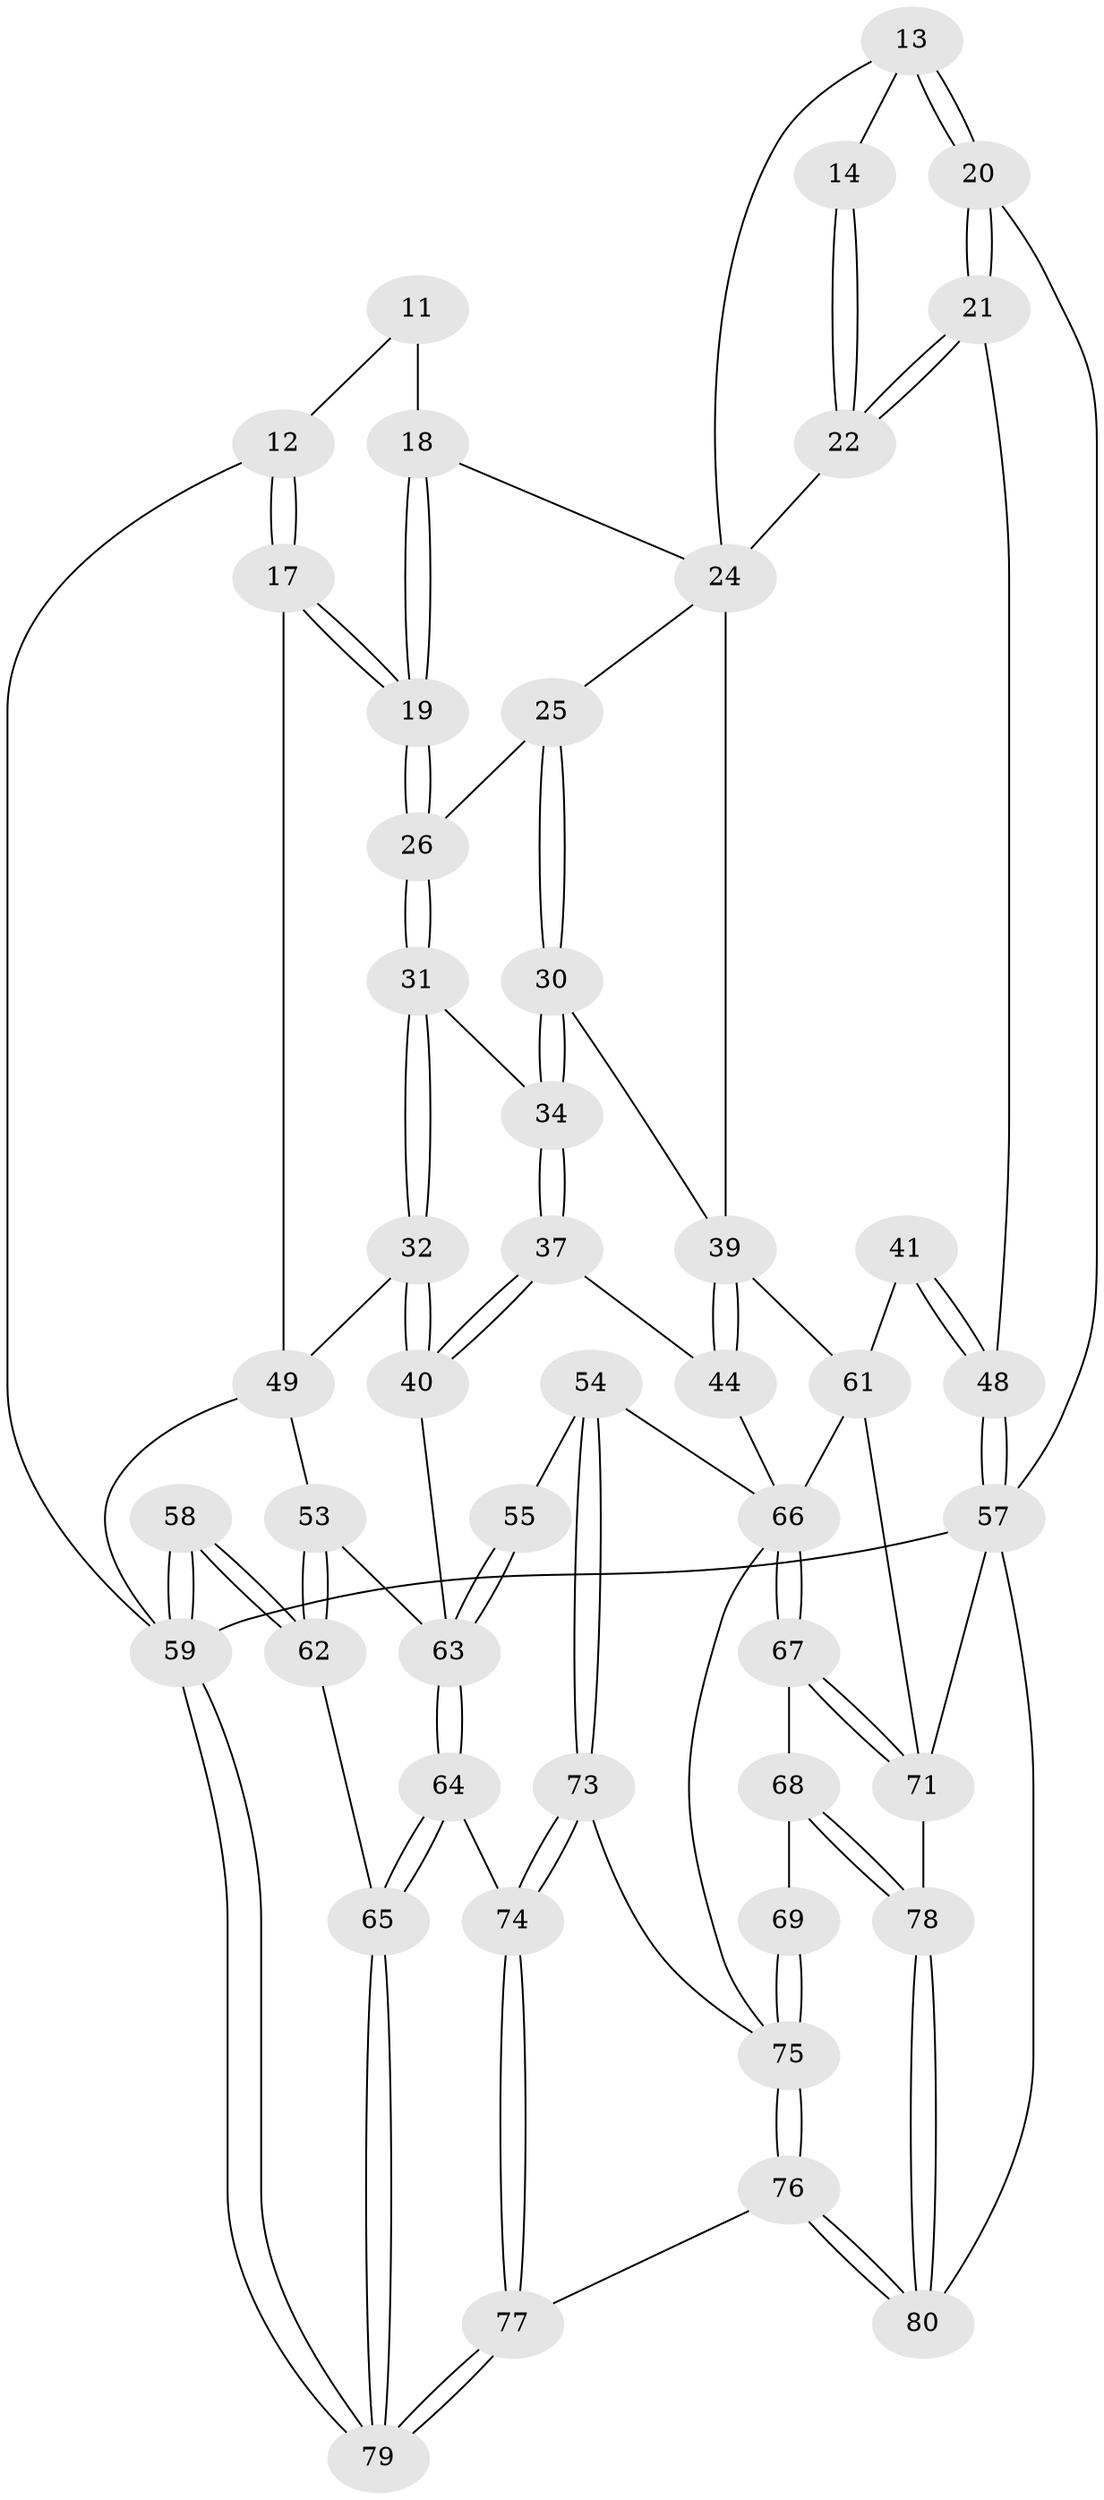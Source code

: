 // original degree distribution, {3: 0.025, 4: 0.2125, 5: 0.575, 6: 0.1875}
// Generated by graph-tools (version 1.1) at 2025/04/03/04/25 22:04:27]
// undirected, 48 vertices, 113 edges
graph export_dot {
graph [start="1"]
  node [color=gray90,style=filled];
  11 [pos="+0.36525664624325593+0.09450745434037089"];
  12 [pos="+0.3132388045989045+0",super="+6"];
  13 [pos="+0.7121493297832722+0.09230950254948748",super="+7"];
  14 [pos="+0.6849009807382384+0.10153570027865226"];
  17 [pos="+0.1687823352759835+0.1873003815720102"];
  18 [pos="+0.27703193482855126+0.171062372646023",super="+10"];
  19 [pos="+0.17793311480894483+0.19638108972764345"];
  20 [pos="+0.7919224983764703+0.20959548844952536",super="+3"];
  21 [pos="+0.8024284852566184+0.2839456732670621"];
  22 [pos="+0.6246578201485983+0.2870509410704415"];
  24 [pos="+0.5386925605198142+0.2483158949541003",super="+9+23"];
  25 [pos="+0.3418669069368061+0.2634799305410027"];
  26 [pos="+0.18743855144898808+0.21084674012063218"];
  30 [pos="+0.349016595692689+0.31087350817329684"];
  31 [pos="+0.19465829245492344+0.2820106181186343"];
  32 [pos="+0.19008561870259771+0.3711036103949474"];
  34 [pos="+0.3299645948263852+0.3484016819450393"];
  37 [pos="+0.3088856700060001+0.4317784439663791"];
  39 [pos="+0.492946462879957+0.41156584940569013",super="+38+35"];
  40 [pos="+0.26121294437131076+0.4593678599661601"];
  41 [pos="+0.8467950018727111+0.3680669429144317"];
  44 [pos="+0.45450704922374596+0.4889821140337165",super="+36"];
  48 [pos="+1+0.5463784035846477",super="+27+28"];
  49 [pos="+0+0.46972079133365463",super="+33"];
  53 [pos="+0.07882543255219834+0.5460274525679253"];
  54 [pos="+0.3744943229393672+0.6795071235125063"];
  55 [pos="+0.3448077487822859+0.6695214974290415"];
  57 [pos="+1+0.7891476771552088",super="+56"];
  58 [pos="+0+0.9488617667589199"];
  59 [pos="+0+1",super="+5+50"];
  61 [pos="+0.876867648928593+0.6236358898633227",super="+42+43"];
  62 [pos="+0+0.8325145816068836"];
  63 [pos="+0.13214638941352652+0.7943343313283593",super="+52+51"];
  64 [pos="+0.12707413397925857+0.8016027141273055"];
  65 [pos="+0.11667181415115326+0.8103268461970417"];
  66 [pos="+0.5939575515926174+0.6212230104215002",super="+47"];
  67 [pos="+0.723776754535411+0.7954664598931759"];
  68 [pos="+0.717923780407683+0.8067353908524993"];
  69 [pos="+0.5437119637795534+0.9281625612998505"];
  71 [pos="+1+0.7974851544318264",super="+60"];
  73 [pos="+0.3758962069172862+0.6973470015545925"];
  74 [pos="+0.33863062412435996+0.872188133754821"];
  75 [pos="+0.5005196859679081+1",super="+72+70"];
  76 [pos="+0.46087544618692716+1"];
  77 [pos="+0.4033348031543478+1"];
  78 [pos="+0.7264696795142637+1"];
  79 [pos="+0.32506277350030854+1"];
  80 [pos="+0.635808840579158+1"];
  11 -- 12;
  11 -- 18 [weight=2];
  12 -- 17;
  12 -- 17;
  12 -- 59;
  13 -- 14 [weight=2];
  13 -- 20 [weight=2];
  13 -- 20;
  13 -- 24;
  14 -- 22;
  14 -- 22;
  17 -- 19;
  17 -- 19;
  17 -- 49;
  18 -- 19;
  18 -- 19;
  18 -- 24;
  19 -- 26;
  19 -- 26;
  20 -- 21;
  20 -- 21;
  20 -- 57;
  21 -- 22;
  21 -- 22;
  21 -- 48;
  22 -- 24;
  24 -- 25;
  24 -- 39 [weight=2];
  25 -- 26;
  25 -- 30;
  25 -- 30;
  26 -- 31;
  26 -- 31;
  30 -- 34;
  30 -- 34;
  30 -- 39;
  31 -- 32;
  31 -- 32;
  31 -- 34;
  32 -- 40;
  32 -- 40;
  32 -- 49;
  34 -- 37;
  34 -- 37;
  37 -- 40;
  37 -- 40;
  37 -- 44;
  39 -- 44 [weight=2];
  39 -- 44;
  39 -- 61;
  40 -- 63;
  41 -- 48 [weight=2];
  41 -- 48;
  41 -- 61;
  44 -- 66;
  48 -- 57 [weight=2];
  48 -- 57;
  49 -- 53;
  49 -- 59 [weight=2];
  53 -- 62;
  53 -- 62;
  53 -- 63;
  54 -- 55;
  54 -- 73;
  54 -- 73;
  54 -- 66;
  55 -- 63 [weight=2];
  55 -- 63;
  57 -- 80;
  57 -- 59 [weight=2];
  57 -- 71;
  58 -- 59 [weight=2];
  58 -- 59;
  58 -- 62;
  58 -- 62;
  59 -- 79;
  59 -- 79;
  61 -- 66 [weight=2];
  61 -- 71;
  62 -- 65;
  63 -- 64;
  63 -- 64;
  64 -- 65;
  64 -- 65;
  64 -- 74;
  65 -- 79;
  65 -- 79;
  66 -- 67;
  66 -- 67;
  66 -- 75;
  67 -- 68;
  67 -- 71;
  67 -- 71;
  68 -- 69;
  68 -- 78;
  68 -- 78;
  69 -- 75 [weight=2];
  69 -- 75;
  71 -- 78;
  73 -- 74;
  73 -- 74;
  73 -- 75;
  74 -- 77;
  74 -- 77;
  75 -- 76;
  75 -- 76;
  76 -- 77;
  76 -- 80;
  76 -- 80;
  77 -- 79;
  77 -- 79;
  78 -- 80;
  78 -- 80;
}
